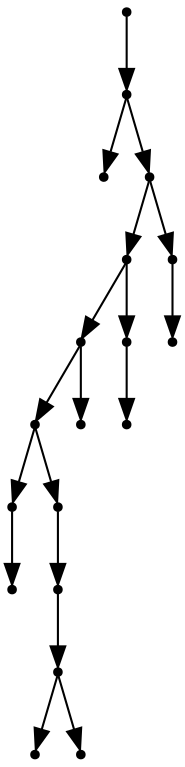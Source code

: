 digraph {
  18 [shape=point];
  17 [shape=point];
  0 [shape=point];
  16 [shape=point];
  13 [shape=point];
  10 [shape=point];
  8 [shape=point];
  2 [shape=point];
  1 [shape=point];
  7 [shape=point];
  6 [shape=point];
  5 [shape=point];
  3 [shape=point];
  4 [shape=point];
  9 [shape=point];
  12 [shape=point];
  11 [shape=point];
  15 [shape=point];
  14 [shape=point];
18 -> 17;
17 -> 0;
17 -> 16;
16 -> 13;
13 -> 10;
10 -> 8;
8 -> 2;
2 -> 1;
8 -> 7;
7 -> 6;
6 -> 5;
5 -> 3;
5 -> 4;
10 -> 9;
13 -> 12;
12 -> 11;
16 -> 15;
15 -> 14;
}
